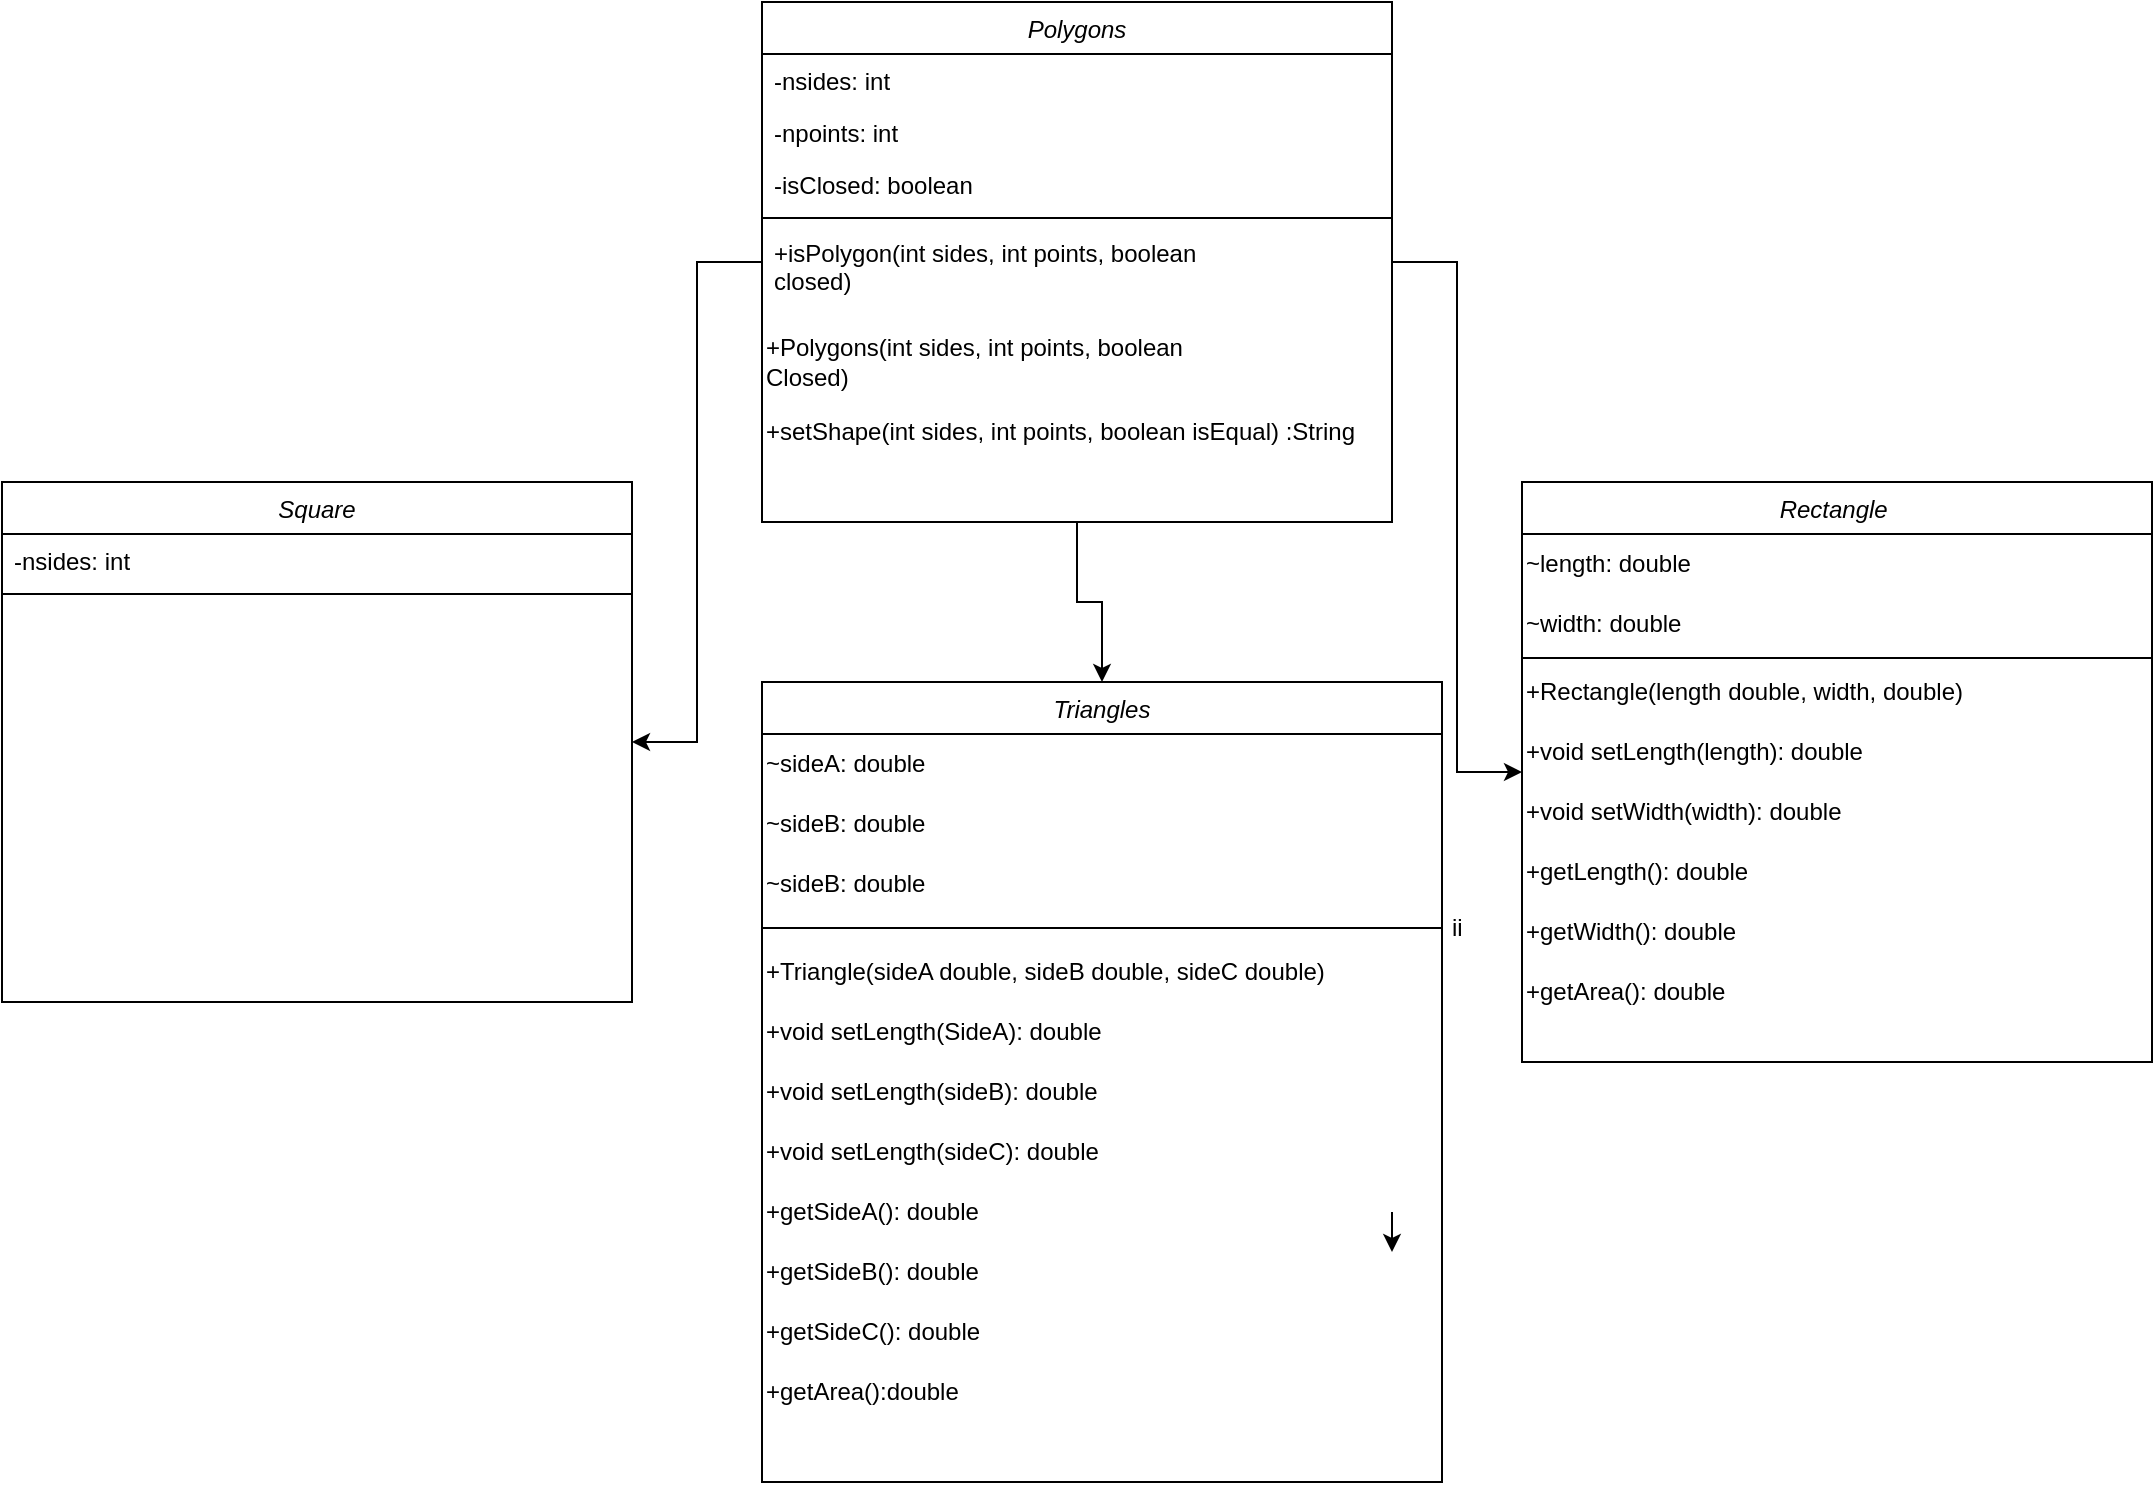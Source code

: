 <mxfile version="22.0.8" type="github">
  <diagram id="C5RBs43oDa-KdzZeNtuy" name="Page-1">
    <mxGraphModel dx="1816" dy="530" grid="1" gridSize="10" guides="1" tooltips="1" connect="1" arrows="1" fold="1" page="1" pageScale="1" pageWidth="827" pageHeight="1169" math="0" shadow="0">
      <root>
        <mxCell id="WIyWlLk6GJQsqaUBKTNV-0" />
        <mxCell id="WIyWlLk6GJQsqaUBKTNV-1" parent="WIyWlLk6GJQsqaUBKTNV-0" />
        <mxCell id="453SNKtxIY8DV9hTg-n_-10" value="" style="edgeStyle=orthogonalEdgeStyle;rounded=0;orthogonalLoop=1;jettySize=auto;html=1;" parent="WIyWlLk6GJQsqaUBKTNV-1" source="zkfFHV4jXpPFQw0GAbJ--0" target="453SNKtxIY8DV9hTg-n_-2" edge="1">
          <mxGeometry relative="1" as="geometry" />
        </mxCell>
        <mxCell id="453SNKtxIY8DV9hTg-n_-23" value="" style="edgeStyle=orthogonalEdgeStyle;rounded=0;orthogonalLoop=1;jettySize=auto;html=1;" parent="WIyWlLk6GJQsqaUBKTNV-1" source="zkfFHV4jXpPFQw0GAbJ--0" target="453SNKtxIY8DV9hTg-n_-15" edge="1">
          <mxGeometry relative="1" as="geometry" />
        </mxCell>
        <mxCell id="453SNKtxIY8DV9hTg-n_-32" value="" style="edgeStyle=orthogonalEdgeStyle;rounded=0;orthogonalLoop=1;jettySize=auto;html=1;" parent="WIyWlLk6GJQsqaUBKTNV-1" source="zkfFHV4jXpPFQw0GAbJ--0" target="453SNKtxIY8DV9hTg-n_-24" edge="1">
          <mxGeometry relative="1" as="geometry" />
        </mxCell>
        <mxCell id="zkfFHV4jXpPFQw0GAbJ--0" value="Polygons" style="swimlane;fontStyle=2;align=center;verticalAlign=top;childLayout=stackLayout;horizontal=1;startSize=26;horizontalStack=0;resizeParent=1;resizeLast=0;collapsible=1;marginBottom=0;rounded=0;shadow=0;strokeWidth=1;" parent="WIyWlLk6GJQsqaUBKTNV-1" vertex="1">
          <mxGeometry x="180" y="110" width="315" height="260" as="geometry">
            <mxRectangle x="230" y="140" width="160" height="26" as="alternateBounds" />
          </mxGeometry>
        </mxCell>
        <mxCell id="zkfFHV4jXpPFQw0GAbJ--1" value="-nsides: int" style="text;align=left;verticalAlign=top;spacingLeft=4;spacingRight=4;overflow=hidden;rotatable=0;points=[[0,0.5],[1,0.5]];portConstraint=eastwest;" parent="zkfFHV4jXpPFQw0GAbJ--0" vertex="1">
          <mxGeometry y="26" width="315" height="26" as="geometry" />
        </mxCell>
        <mxCell id="zkfFHV4jXpPFQw0GAbJ--2" value="-npoints: int" style="text;align=left;verticalAlign=top;spacingLeft=4;spacingRight=4;overflow=hidden;rotatable=0;points=[[0,0.5],[1,0.5]];portConstraint=eastwest;rounded=0;shadow=0;html=0;" parent="zkfFHV4jXpPFQw0GAbJ--0" vertex="1">
          <mxGeometry y="52" width="315" height="26" as="geometry" />
        </mxCell>
        <mxCell id="zkfFHV4jXpPFQw0GAbJ--3" value="-isClosed: boolean" style="text;align=left;verticalAlign=top;spacingLeft=4;spacingRight=4;overflow=hidden;rotatable=0;points=[[0,0.5],[1,0.5]];portConstraint=eastwest;rounded=0;shadow=0;html=0;" parent="zkfFHV4jXpPFQw0GAbJ--0" vertex="1">
          <mxGeometry y="78" width="315" height="26" as="geometry" />
        </mxCell>
        <mxCell id="zkfFHV4jXpPFQw0GAbJ--4" value="" style="line;html=1;strokeWidth=1;align=left;verticalAlign=middle;spacingTop=-1;spacingLeft=3;spacingRight=3;rotatable=0;labelPosition=right;points=[];portConstraint=eastwest;" parent="zkfFHV4jXpPFQw0GAbJ--0" vertex="1">
          <mxGeometry y="104" width="315" height="8" as="geometry" />
        </mxCell>
        <mxCell id="zkfFHV4jXpPFQw0GAbJ--5" value="+isPolygon(int sides, int points, boolean &#xa;closed)" style="text;align=left;verticalAlign=top;spacingLeft=4;spacingRight=4;overflow=hidden;rotatable=0;points=[[0,0.5],[1,0.5]];portConstraint=eastwest;" parent="zkfFHV4jXpPFQw0GAbJ--0" vertex="1">
          <mxGeometry y="112" width="315" height="48" as="geometry" />
        </mxCell>
        <mxCell id="453SNKtxIY8DV9hTg-n_-0" value="&lt;div style=&quot;&quot;&gt;&lt;span style=&quot;background-color: initial;&quot;&gt;+Polygons(int sides, int points, boolean&amp;nbsp;&lt;/span&gt;&lt;/div&gt;Closed)" style="text;html=1;align=left;verticalAlign=middle;resizable=0;points=[];autosize=1;strokeColor=none;fillColor=none;" parent="zkfFHV4jXpPFQw0GAbJ--0" vertex="1">
          <mxGeometry y="160" width="315" height="40" as="geometry" />
        </mxCell>
        <mxCell id="453SNKtxIY8DV9hTg-n_-1" value="+setShape(int sides, int points, boolean isEqual) :String" style="text;html=1;align=left;verticalAlign=middle;resizable=0;points=[];autosize=1;strokeColor=none;fillColor=none;" parent="zkfFHV4jXpPFQw0GAbJ--0" vertex="1">
          <mxGeometry y="200" width="315" height="30" as="geometry" />
        </mxCell>
        <mxCell id="453SNKtxIY8DV9hTg-n_-2" value="Rectangle " style="swimlane;fontStyle=2;align=center;verticalAlign=top;childLayout=stackLayout;horizontal=1;startSize=26;horizontalStack=0;resizeParent=1;resizeLast=0;collapsible=1;marginBottom=0;rounded=0;shadow=0;strokeWidth=1;" parent="WIyWlLk6GJQsqaUBKTNV-1" vertex="1">
          <mxGeometry x="560" y="350" width="315" height="290" as="geometry">
            <mxRectangle x="230" y="140" width="160" height="26" as="alternateBounds" />
          </mxGeometry>
        </mxCell>
        <mxCell id="453SNKtxIY8DV9hTg-n_-8" value="~length: double&amp;nbsp;&lt;br&gt;&lt;div style=&quot;&quot;&gt;&lt;/div&gt;" style="text;html=1;align=left;verticalAlign=middle;resizable=0;points=[];autosize=1;strokeColor=none;fillColor=none;" parent="453SNKtxIY8DV9hTg-n_-2" vertex="1">
          <mxGeometry y="26" width="315" height="30" as="geometry" />
        </mxCell>
        <mxCell id="453SNKtxIY8DV9hTg-n_-34" value="~width: double" style="text;html=1;align=left;verticalAlign=middle;resizable=0;points=[];autosize=1;strokeColor=none;fillColor=none;" parent="453SNKtxIY8DV9hTg-n_-2" vertex="1">
          <mxGeometry y="56" width="315" height="30" as="geometry" />
        </mxCell>
        <mxCell id="453SNKtxIY8DV9hTg-n_-6" value="" style="line;html=1;strokeWidth=1;align=left;verticalAlign=middle;spacingTop=-1;spacingLeft=3;spacingRight=3;rotatable=0;labelPosition=right;points=[];portConstraint=eastwest;" parent="453SNKtxIY8DV9hTg-n_-2" vertex="1">
          <mxGeometry y="86" width="315" height="4" as="geometry" />
        </mxCell>
        <mxCell id="kH-M2oWEsx230pL1G7Bz-0" value="+Rectangle(length double, width, double)" style="text;html=1;align=left;verticalAlign=middle;resizable=0;points=[];autosize=1;strokeColor=none;fillColor=none;" vertex="1" parent="453SNKtxIY8DV9hTg-n_-2">
          <mxGeometry y="90" width="315" height="30" as="geometry" />
        </mxCell>
        <mxCell id="kH-M2oWEsx230pL1G7Bz-1" value="+void setLength(length): double" style="text;html=1;align=left;verticalAlign=middle;resizable=0;points=[];autosize=1;strokeColor=none;fillColor=none;" vertex="1" parent="453SNKtxIY8DV9hTg-n_-2">
          <mxGeometry y="120" width="315" height="30" as="geometry" />
        </mxCell>
        <mxCell id="kH-M2oWEsx230pL1G7Bz-2" value="+void setWidth(width): double" style="text;html=1;align=left;verticalAlign=middle;resizable=0;points=[];autosize=1;strokeColor=none;fillColor=none;" vertex="1" parent="453SNKtxIY8DV9hTg-n_-2">
          <mxGeometry y="150" width="315" height="30" as="geometry" />
        </mxCell>
        <mxCell id="kH-M2oWEsx230pL1G7Bz-3" value="+getLength(): double" style="text;html=1;align=left;verticalAlign=middle;resizable=0;points=[];autosize=1;strokeColor=none;fillColor=none;" vertex="1" parent="453SNKtxIY8DV9hTg-n_-2">
          <mxGeometry y="180" width="315" height="30" as="geometry" />
        </mxCell>
        <mxCell id="kH-M2oWEsx230pL1G7Bz-4" value="+getWidth(): double" style="text;html=1;align=left;verticalAlign=middle;resizable=0;points=[];autosize=1;strokeColor=none;fillColor=none;" vertex="1" parent="453SNKtxIY8DV9hTg-n_-2">
          <mxGeometry y="210" width="315" height="30" as="geometry" />
        </mxCell>
        <mxCell id="kH-M2oWEsx230pL1G7Bz-5" value="+getArea(): double" style="text;html=1;align=left;verticalAlign=middle;resizable=0;points=[];autosize=1;strokeColor=none;fillColor=none;" vertex="1" parent="453SNKtxIY8DV9hTg-n_-2">
          <mxGeometry y="240" width="315" height="30" as="geometry" />
        </mxCell>
        <mxCell id="453SNKtxIY8DV9hTg-n_-15" value="Square" style="swimlane;fontStyle=2;align=center;verticalAlign=top;childLayout=stackLayout;horizontal=1;startSize=26;horizontalStack=0;resizeParent=1;resizeLast=0;collapsible=1;marginBottom=0;rounded=0;shadow=0;strokeWidth=1;" parent="WIyWlLk6GJQsqaUBKTNV-1" vertex="1">
          <mxGeometry x="-200" y="350" width="315" height="260" as="geometry">
            <mxRectangle x="230" y="140" width="160" height="26" as="alternateBounds" />
          </mxGeometry>
        </mxCell>
        <mxCell id="453SNKtxIY8DV9hTg-n_-16" value="-nsides: int" style="text;align=left;verticalAlign=top;spacingLeft=4;spacingRight=4;overflow=hidden;rotatable=0;points=[[0,0.5],[1,0.5]];portConstraint=eastwest;" parent="453SNKtxIY8DV9hTg-n_-15" vertex="1">
          <mxGeometry y="26" width="315" height="26" as="geometry" />
        </mxCell>
        <mxCell id="453SNKtxIY8DV9hTg-n_-19" value="" style="line;html=1;strokeWidth=1;align=left;verticalAlign=middle;spacingTop=-1;spacingLeft=3;spacingRight=3;rotatable=0;labelPosition=right;points=[];portConstraint=eastwest;" parent="453SNKtxIY8DV9hTg-n_-15" vertex="1">
          <mxGeometry y="52" width="315" height="8" as="geometry" />
        </mxCell>
        <mxCell id="453SNKtxIY8DV9hTg-n_-21" value="&lt;div style=&quot;&quot;&gt;&lt;/div&gt;" style="text;html=1;align=left;verticalAlign=middle;resizable=0;points=[];autosize=1;strokeColor=none;fillColor=none;" parent="453SNKtxIY8DV9hTg-n_-15" vertex="1">
          <mxGeometry y="60" width="315" height="10" as="geometry" />
        </mxCell>
        <mxCell id="453SNKtxIY8DV9hTg-n_-24" value="Triangles" style="swimlane;fontStyle=2;align=center;verticalAlign=top;childLayout=stackLayout;horizontal=1;startSize=26;horizontalStack=0;resizeParent=1;resizeLast=0;collapsible=1;marginBottom=0;rounded=0;shadow=0;strokeWidth=1;" parent="WIyWlLk6GJQsqaUBKTNV-1" vertex="1">
          <mxGeometry x="180" y="450" width="340" height="400" as="geometry">
            <mxRectangle x="230" y="140" width="160" height="26" as="alternateBounds" />
          </mxGeometry>
        </mxCell>
        <mxCell id="453SNKtxIY8DV9hTg-n_-33" value="~sideA: double" style="text;html=1;align=left;verticalAlign=middle;resizable=0;points=[];autosize=1;strokeColor=none;fillColor=none;" parent="453SNKtxIY8DV9hTg-n_-24" vertex="1">
          <mxGeometry y="26" width="340" height="30" as="geometry" />
        </mxCell>
        <mxCell id="kH-M2oWEsx230pL1G7Bz-6" value="~sideB: double" style="text;html=1;align=left;verticalAlign=middle;resizable=0;points=[];autosize=1;strokeColor=none;fillColor=none;" vertex="1" parent="453SNKtxIY8DV9hTg-n_-24">
          <mxGeometry y="56" width="340" height="30" as="geometry" />
        </mxCell>
        <mxCell id="kH-M2oWEsx230pL1G7Bz-7" value="~sideB: double" style="text;html=1;align=left;verticalAlign=middle;resizable=0;points=[];autosize=1;strokeColor=none;fillColor=none;" vertex="1" parent="453SNKtxIY8DV9hTg-n_-24">
          <mxGeometry y="86" width="340" height="30" as="geometry" />
        </mxCell>
        <mxCell id="453SNKtxIY8DV9hTg-n_-28" value="ii" style="line;html=1;strokeWidth=1;align=left;verticalAlign=middle;spacingTop=-1;spacingLeft=3;spacingRight=3;rotatable=0;labelPosition=right;points=[];portConstraint=eastwest;" parent="453SNKtxIY8DV9hTg-n_-24" vertex="1">
          <mxGeometry y="116" width="340" height="14" as="geometry" />
        </mxCell>
        <mxCell id="453SNKtxIY8DV9hTg-n_-30" value="+Triangle(sideA double, sideB double, sideC double)&lt;div style=&quot;&quot;&gt;&lt;/div&gt;" style="text;html=1;align=left;verticalAlign=middle;resizable=0;points=[];autosize=1;strokeColor=none;fillColor=none;" parent="453SNKtxIY8DV9hTg-n_-24" vertex="1">
          <mxGeometry y="130" width="340" height="30" as="geometry" />
        </mxCell>
        <mxCell id="kH-M2oWEsx230pL1G7Bz-9" style="edgeStyle=orthogonalEdgeStyle;rounded=0;orthogonalLoop=1;jettySize=auto;html=1;" edge="1" parent="453SNKtxIY8DV9hTg-n_-24">
          <mxGeometry relative="1" as="geometry">
            <mxPoint x="315" y="265" as="sourcePoint" />
            <mxPoint x="315" y="285" as="targetPoint" />
          </mxGeometry>
        </mxCell>
        <mxCell id="kH-M2oWEsx230pL1G7Bz-13" value="+void setLength(SideA): double" style="text;html=1;align=left;verticalAlign=middle;resizable=0;points=[];autosize=1;strokeColor=none;fillColor=none;" vertex="1" parent="453SNKtxIY8DV9hTg-n_-24">
          <mxGeometry y="160" width="340" height="30" as="geometry" />
        </mxCell>
        <mxCell id="kH-M2oWEsx230pL1G7Bz-14" value="+void setLength(sideB): double" style="text;html=1;align=left;verticalAlign=middle;resizable=0;points=[];autosize=1;strokeColor=none;fillColor=none;" vertex="1" parent="453SNKtxIY8DV9hTg-n_-24">
          <mxGeometry y="190" width="340" height="30" as="geometry" />
        </mxCell>
        <mxCell id="kH-M2oWEsx230pL1G7Bz-15" value="+void setLength(sideC): double" style="text;html=1;align=left;verticalAlign=middle;resizable=0;points=[];autosize=1;strokeColor=none;fillColor=none;" vertex="1" parent="453SNKtxIY8DV9hTg-n_-24">
          <mxGeometry y="220" width="340" height="30" as="geometry" />
        </mxCell>
        <mxCell id="kH-M2oWEsx230pL1G7Bz-16" value="+getSideA(): double" style="text;html=1;align=left;verticalAlign=middle;resizable=0;points=[];autosize=1;strokeColor=none;fillColor=none;" vertex="1" parent="453SNKtxIY8DV9hTg-n_-24">
          <mxGeometry y="250" width="340" height="30" as="geometry" />
        </mxCell>
        <mxCell id="kH-M2oWEsx230pL1G7Bz-17" value="+getSideB(): double" style="text;html=1;align=left;verticalAlign=middle;resizable=0;points=[];autosize=1;strokeColor=none;fillColor=none;" vertex="1" parent="453SNKtxIY8DV9hTg-n_-24">
          <mxGeometry y="280" width="340" height="30" as="geometry" />
        </mxCell>
        <mxCell id="kH-M2oWEsx230pL1G7Bz-18" value="+getSideC(): double" style="text;html=1;align=left;verticalAlign=middle;resizable=0;points=[];autosize=1;strokeColor=none;fillColor=none;" vertex="1" parent="453SNKtxIY8DV9hTg-n_-24">
          <mxGeometry y="310" width="340" height="30" as="geometry" />
        </mxCell>
        <mxCell id="kH-M2oWEsx230pL1G7Bz-19" value="+getArea():double" style="text;html=1;align=left;verticalAlign=middle;resizable=0;points=[];autosize=1;strokeColor=none;fillColor=none;" vertex="1" parent="453SNKtxIY8DV9hTg-n_-24">
          <mxGeometry y="340" width="340" height="30" as="geometry" />
        </mxCell>
      </root>
    </mxGraphModel>
  </diagram>
</mxfile>
